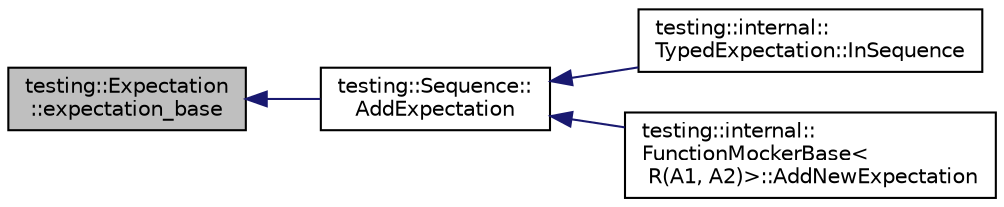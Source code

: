 digraph "testing::Expectation::expectation_base"
{
  edge [fontname="Helvetica",fontsize="10",labelfontname="Helvetica",labelfontsize="10"];
  node [fontname="Helvetica",fontsize="10",shape=record];
  rankdir="LR";
  Node9 [label="testing::Expectation\l::expectation_base",height=0.2,width=0.4,color="black", fillcolor="grey75", style="filled", fontcolor="black"];
  Node9 -> Node10 [dir="back",color="midnightblue",fontsize="10",style="solid",fontname="Helvetica"];
  Node10 [label="testing::Sequence::\lAddExpectation",height=0.2,width=0.4,color="black", fillcolor="white", style="filled",URL="$d4/d69/classtesting_1_1_sequence.html#ac5b77b3b5b2e229ccbc13be1f3d17a9c"];
  Node10 -> Node11 [dir="back",color="midnightblue",fontsize="10",style="solid",fontname="Helvetica"];
  Node11 [label="testing::internal::\lTypedExpectation::InSequence",height=0.2,width=0.4,color="black", fillcolor="white", style="filled",URL="$d2/d4b/classtesting_1_1internal_1_1_typed_expectation.html#ada9e9081a98435991310ac60483d1230"];
  Node10 -> Node12 [dir="back",color="midnightblue",fontsize="10",style="solid",fontname="Helvetica"];
  Node12 [label="testing::internal::\lFunctionMockerBase\<\l R(A1, A2)\>::AddNewExpectation",height=0.2,width=0.4,color="black", fillcolor="white", style="filled",URL="$da/de9/classtesting_1_1internal_1_1_function_mocker_base.html#a76f09547e7136906997ad0134087523d"];
}
